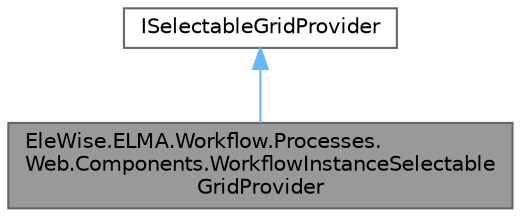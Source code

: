 digraph "EleWise.ELMA.Workflow.Processes.Web.Components.WorkflowInstanceSelectableGridProvider"
{
 // LATEX_PDF_SIZE
  bgcolor="transparent";
  edge [fontname=Helvetica,fontsize=10,labelfontname=Helvetica,labelfontsize=10];
  node [fontname=Helvetica,fontsize=10,shape=box,height=0.2,width=0.4];
  Node1 [id="Node000001",label="EleWise.ELMA.Workflow.Processes.\lWeb.Components.WorkflowInstanceSelectable\lGridProvider",height=0.2,width=0.4,color="gray40", fillcolor="grey60", style="filled", fontcolor="black",tooltip="Провайдер для грида выбора экзепмпляров процессов"];
  Node2 -> Node1 [id="edge1_Node000001_Node000002",dir="back",color="steelblue1",style="solid",tooltip=" "];
  Node2 [id="Node000002",label="ISelectableGridProvider",height=0.2,width=0.4,color="gray40", fillcolor="white", style="filled",URL="$interface_ele_wise_1_1_e_l_m_a_1_1_b_p_m_1_1_web_1_1_common_1_1_extension_points_1_1_i_selectable_grid_provider.html",tooltip="Провайдер для вывода checkbox в SelectableGrid."];
}
